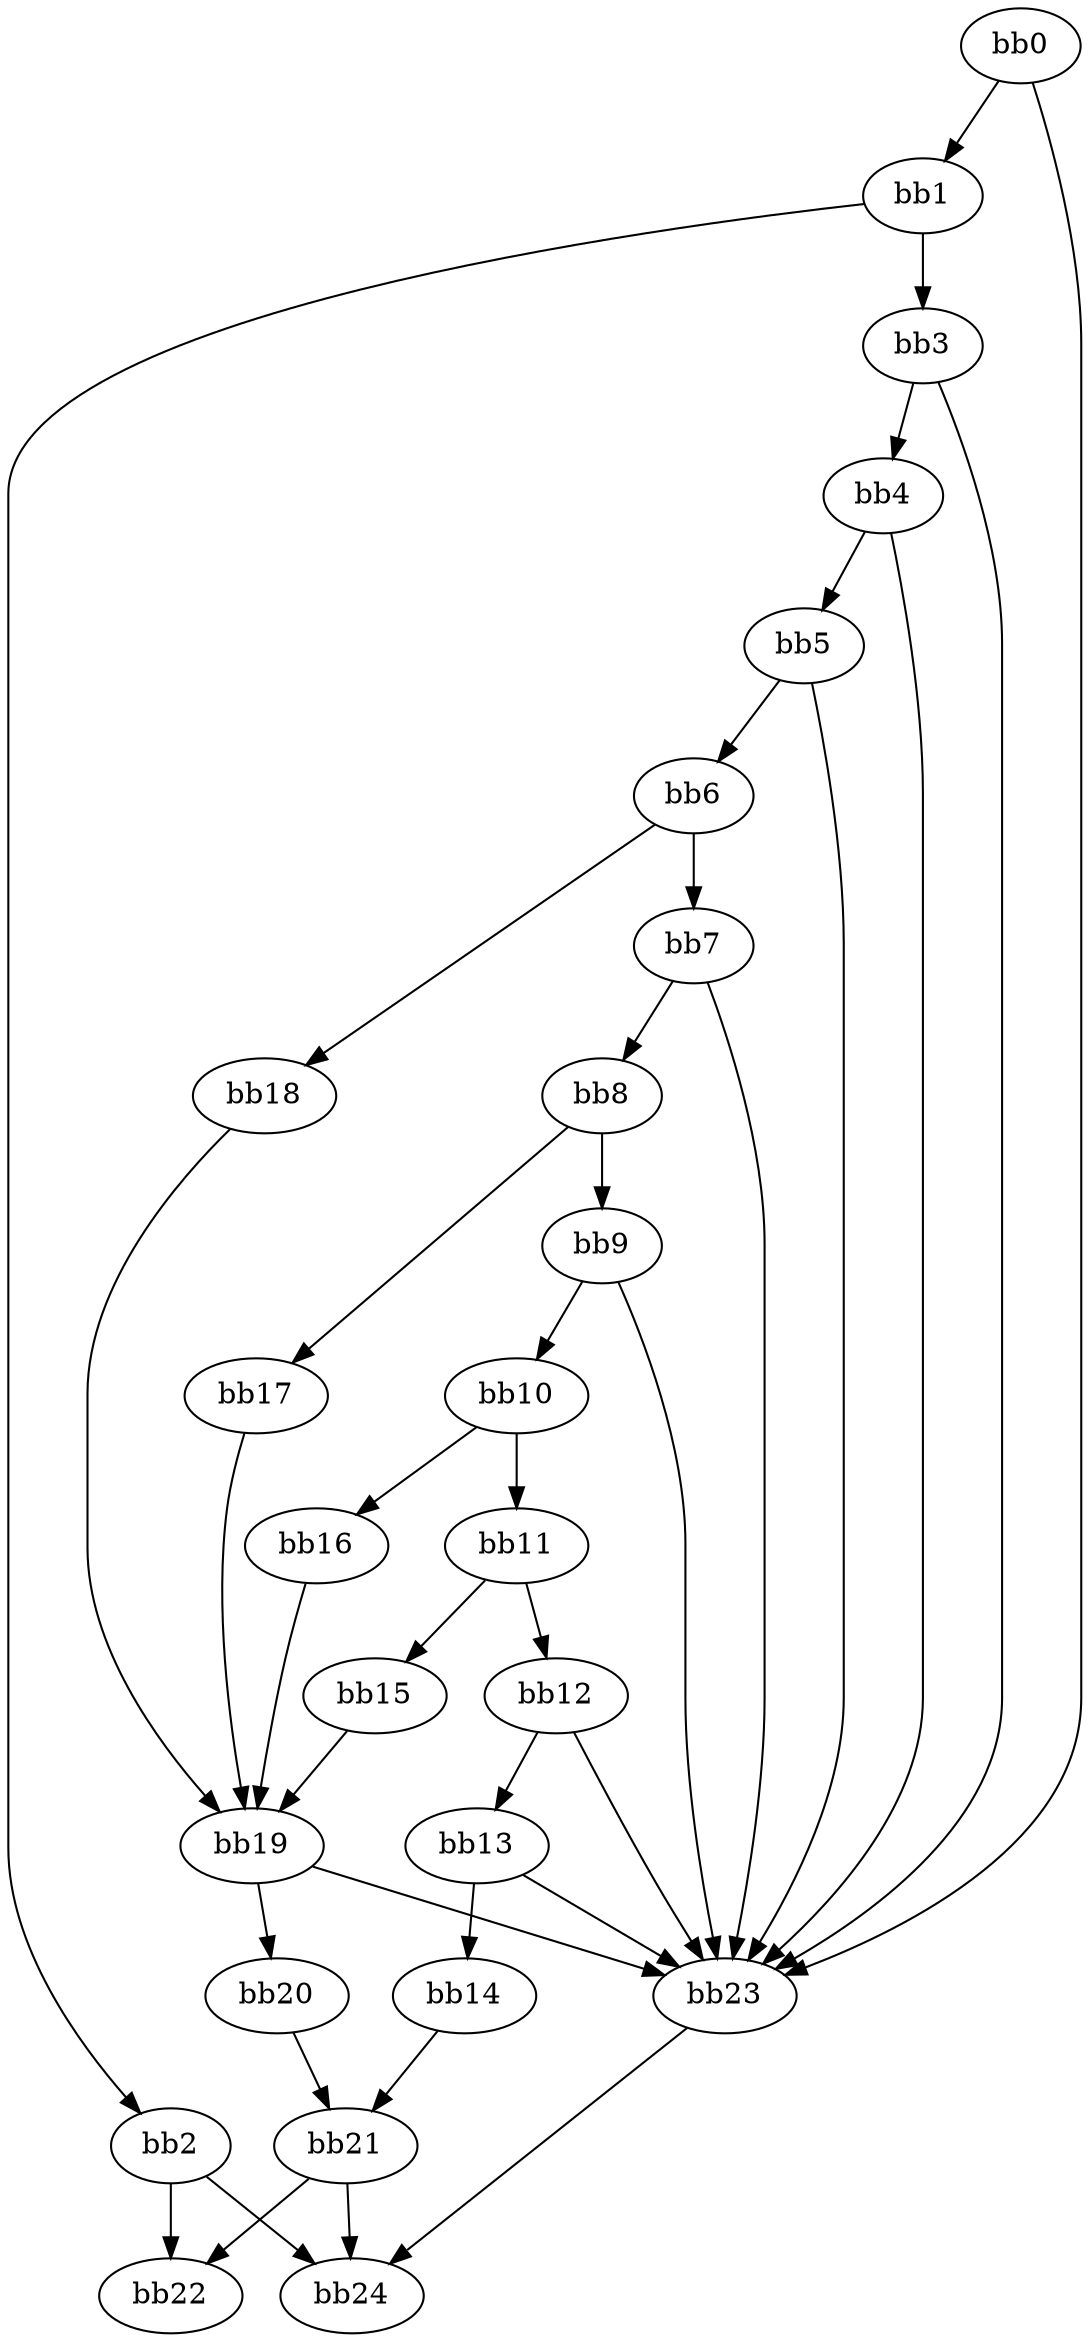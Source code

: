 digraph {
    0 [ label = "bb0\l" ]
    1 [ label = "bb1\l" ]
    2 [ label = "bb2\l" ]
    3 [ label = "bb3\l" ]
    4 [ label = "bb4\l" ]
    5 [ label = "bb5\l" ]
    6 [ label = "bb6\l" ]
    7 [ label = "bb7\l" ]
    8 [ label = "bb8\l" ]
    9 [ label = "bb9\l" ]
    10 [ label = "bb10\l" ]
    11 [ label = "bb11\l" ]
    12 [ label = "bb12\l" ]
    13 [ label = "bb13\l" ]
    14 [ label = "bb14\l" ]
    15 [ label = "bb15\l" ]
    16 [ label = "bb16\l" ]
    17 [ label = "bb17\l" ]
    18 [ label = "bb18\l" ]
    19 [ label = "bb19\l" ]
    20 [ label = "bb20\l" ]
    21 [ label = "bb21\l" ]
    22 [ label = "bb22\l" ]
    23 [ label = "bb23\l" ]
    24 [ label = "bb24\l" ]
    0 -> 1 [ ]
    0 -> 23 [ ]
    1 -> 2 [ ]
    1 -> 3 [ ]
    2 -> 22 [ ]
    2 -> 24 [ ]
    3 -> 4 [ ]
    3 -> 23 [ ]
    4 -> 5 [ ]
    4 -> 23 [ ]
    5 -> 6 [ ]
    5 -> 23 [ ]
    6 -> 7 [ ]
    6 -> 18 [ ]
    7 -> 8 [ ]
    7 -> 23 [ ]
    8 -> 9 [ ]
    8 -> 17 [ ]
    9 -> 10 [ ]
    9 -> 23 [ ]
    10 -> 11 [ ]
    10 -> 16 [ ]
    11 -> 12 [ ]
    11 -> 15 [ ]
    12 -> 13 [ ]
    12 -> 23 [ ]
    13 -> 14 [ ]
    13 -> 23 [ ]
    14 -> 21 [ ]
    15 -> 19 [ ]
    16 -> 19 [ ]
    17 -> 19 [ ]
    18 -> 19 [ ]
    19 -> 20 [ ]
    19 -> 23 [ ]
    20 -> 21 [ ]
    21 -> 22 [ ]
    21 -> 24 [ ]
    23 -> 24 [ ]
}

